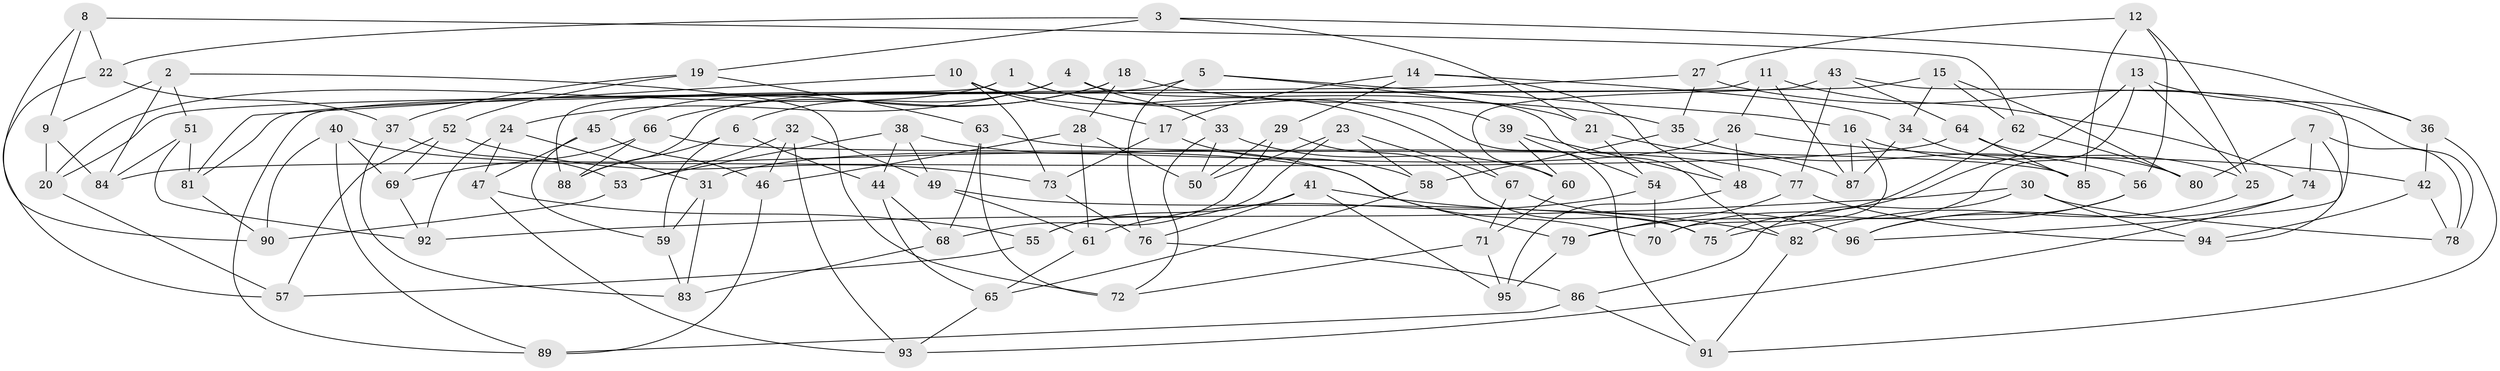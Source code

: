 // coarse degree distribution, {4: 0.5294117647058824, 3: 0.07352941176470588, 5: 0.1323529411764706, 6: 0.2647058823529412}
// Generated by graph-tools (version 1.1) at 2025/38/03/04/25 23:38:13]
// undirected, 96 vertices, 192 edges
graph export_dot {
  node [color=gray90,style=filled];
  1;
  2;
  3;
  4;
  5;
  6;
  7;
  8;
  9;
  10;
  11;
  12;
  13;
  14;
  15;
  16;
  17;
  18;
  19;
  20;
  21;
  22;
  23;
  24;
  25;
  26;
  27;
  28;
  29;
  30;
  31;
  32;
  33;
  34;
  35;
  36;
  37;
  38;
  39;
  40;
  41;
  42;
  43;
  44;
  45;
  46;
  47;
  48;
  49;
  50;
  51;
  52;
  53;
  54;
  55;
  56;
  57;
  58;
  59;
  60;
  61;
  62;
  63;
  64;
  65;
  66;
  67;
  68;
  69;
  70;
  71;
  72;
  73;
  74;
  75;
  76;
  77;
  78;
  79;
  80;
  81;
  82;
  83;
  84;
  85;
  86;
  87;
  88;
  89;
  90;
  91;
  92;
  93;
  94;
  95;
  96;
  1 -- 88;
  1 -- 20;
  1 -- 39;
  1 -- 91;
  2 -- 84;
  2 -- 72;
  2 -- 51;
  2 -- 9;
  3 -- 19;
  3 -- 36;
  3 -- 22;
  3 -- 21;
  4 -- 82;
  4 -- 33;
  4 -- 6;
  4 -- 24;
  5 -- 88;
  5 -- 76;
  5 -- 16;
  5 -- 21;
  6 -- 59;
  6 -- 44;
  6 -- 88;
  7 -- 78;
  7 -- 94;
  7 -- 74;
  7 -- 80;
  8 -- 22;
  8 -- 62;
  8 -- 90;
  8 -- 9;
  9 -- 20;
  9 -- 84;
  10 -- 67;
  10 -- 73;
  10 -- 81;
  10 -- 17;
  11 -- 74;
  11 -- 89;
  11 -- 87;
  11 -- 26;
  12 -- 25;
  12 -- 56;
  12 -- 27;
  12 -- 85;
  13 -- 36;
  13 -- 25;
  13 -- 75;
  13 -- 70;
  14 -- 29;
  14 -- 48;
  14 -- 17;
  14 -- 34;
  15 -- 20;
  15 -- 62;
  15 -- 80;
  15 -- 34;
  16 -- 70;
  16 -- 87;
  16 -- 25;
  17 -- 73;
  17 -- 58;
  18 -- 35;
  18 -- 66;
  18 -- 28;
  18 -- 45;
  19 -- 52;
  19 -- 37;
  19 -- 63;
  20 -- 57;
  21 -- 87;
  21 -- 54;
  22 -- 57;
  22 -- 37;
  23 -- 58;
  23 -- 50;
  23 -- 67;
  23 -- 55;
  24 -- 92;
  24 -- 47;
  24 -- 31;
  25 -- 82;
  26 -- 42;
  26 -- 31;
  26 -- 48;
  27 -- 81;
  27 -- 78;
  27 -- 35;
  28 -- 46;
  28 -- 61;
  28 -- 50;
  29 -- 75;
  29 -- 68;
  29 -- 50;
  30 -- 92;
  30 -- 86;
  30 -- 94;
  30 -- 78;
  31 -- 59;
  31 -- 83;
  32 -- 93;
  32 -- 46;
  32 -- 53;
  32 -- 49;
  33 -- 50;
  33 -- 60;
  33 -- 72;
  34 -- 87;
  34 -- 85;
  35 -- 56;
  35 -- 58;
  36 -- 91;
  36 -- 42;
  37 -- 53;
  37 -- 83;
  38 -- 79;
  38 -- 44;
  38 -- 53;
  38 -- 49;
  39 -- 60;
  39 -- 48;
  39 -- 54;
  40 -- 90;
  40 -- 89;
  40 -- 69;
  40 -- 70;
  41 -- 76;
  41 -- 82;
  41 -- 95;
  41 -- 55;
  42 -- 78;
  42 -- 94;
  43 -- 60;
  43 -- 64;
  43 -- 96;
  43 -- 77;
  44 -- 68;
  44 -- 65;
  45 -- 59;
  45 -- 46;
  45 -- 47;
  46 -- 89;
  47 -- 55;
  47 -- 93;
  48 -- 95;
  49 -- 75;
  49 -- 61;
  51 -- 84;
  51 -- 81;
  51 -- 92;
  52 -- 73;
  52 -- 57;
  52 -- 69;
  53 -- 90;
  54 -- 70;
  54 -- 61;
  55 -- 57;
  56 -- 96;
  56 -- 75;
  58 -- 65;
  59 -- 83;
  60 -- 71;
  61 -- 65;
  62 -- 79;
  62 -- 80;
  63 -- 77;
  63 -- 68;
  63 -- 72;
  64 -- 80;
  64 -- 85;
  64 -- 84;
  65 -- 93;
  66 -- 88;
  66 -- 69;
  66 -- 85;
  67 -- 96;
  67 -- 71;
  68 -- 83;
  69 -- 92;
  71 -- 72;
  71 -- 95;
  73 -- 76;
  74 -- 93;
  74 -- 96;
  76 -- 86;
  77 -- 94;
  77 -- 79;
  79 -- 95;
  81 -- 90;
  82 -- 91;
  86 -- 89;
  86 -- 91;
}
